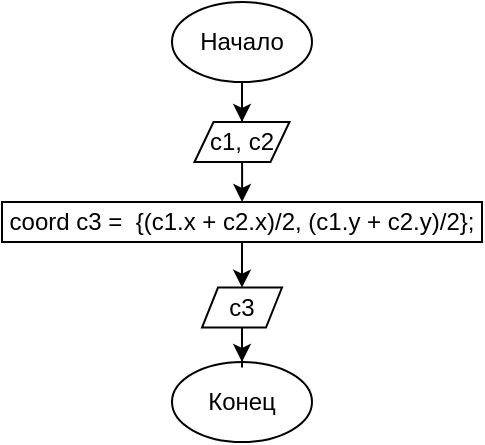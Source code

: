 <mxfile version="13.1.5" type="device"><diagram id="C5RBs43oDa-KdzZeNtuy" name="Page-1"><mxGraphModel dx="635" dy="281" grid="1" gridSize="10" guides="1" tooltips="1" connect="1" arrows="1" fold="1" page="1" pageScale="1" pageWidth="827" pageHeight="1169" math="0" shadow="0"><root><mxCell id="WIyWlLk6GJQsqaUBKTNV-0"/><mxCell id="WIyWlLk6GJQsqaUBKTNV-1" parent="WIyWlLk6GJQsqaUBKTNV-0"/><mxCell id="hzRiJR8K_pWHgd44_eGp-496" style="edgeStyle=orthogonalEdgeStyle;rounded=0;orthogonalLoop=1;jettySize=auto;html=1;entryX=0.5;entryY=0;entryDx=0;entryDy=0;" edge="1" parent="WIyWlLk6GJQsqaUBKTNV-1" source="hzRiJR8K_pWHgd44_eGp-397" target="hzRiJR8K_pWHgd44_eGp-495"><mxGeometry relative="1" as="geometry"/></mxCell><mxCell id="hzRiJR8K_pWHgd44_eGp-397" value="Начало" style="ellipse;whiteSpace=wrap;html=1;" vertex="1" parent="WIyWlLk6GJQsqaUBKTNV-1"><mxGeometry x="510" y="30" width="70" height="40" as="geometry"/></mxCell><mxCell id="hzRiJR8K_pWHgd44_eGp-451" value="Конец" style="ellipse;whiteSpace=wrap;html=1;" vertex="1" parent="WIyWlLk6GJQsqaUBKTNV-1"><mxGeometry x="510" y="210" width="70" height="40" as="geometry"/></mxCell><mxCell id="hzRiJR8K_pWHgd44_eGp-499" style="edgeStyle=orthogonalEdgeStyle;rounded=0;orthogonalLoop=1;jettySize=auto;html=1;" edge="1" parent="WIyWlLk6GJQsqaUBKTNV-1" source="hzRiJR8K_pWHgd44_eGp-495" target="hzRiJR8K_pWHgd44_eGp-498"><mxGeometry relative="1" as="geometry"/></mxCell><mxCell id="hzRiJR8K_pWHgd44_eGp-495" value="c1, c2" style="shape=parallelogram;perimeter=parallelogramPerimeter;whiteSpace=wrap;html=1;fontFamily=Helvetica;fontSize=12;fontColor=#000000;align=center;strokeColor=#000000;fillColor=#ffffff;" vertex="1" parent="WIyWlLk6GJQsqaUBKTNV-1"><mxGeometry x="521.25" y="90" width="47.5" height="20" as="geometry"/></mxCell><mxCell id="hzRiJR8K_pWHgd44_eGp-510" style="edgeStyle=orthogonalEdgeStyle;rounded=0;orthogonalLoop=1;jettySize=auto;html=1;entryX=0.5;entryY=0;entryDx=0;entryDy=0;" edge="1" parent="WIyWlLk6GJQsqaUBKTNV-1" source="hzRiJR8K_pWHgd44_eGp-498" target="hzRiJR8K_pWHgd44_eGp-506"><mxGeometry relative="1" as="geometry"/></mxCell><mxCell id="hzRiJR8K_pWHgd44_eGp-498" value="coord c3 =&amp;nbsp; {(c1.x + c2.x)/2, (c1.y + c2.y)/2};" style="rounded=0;whiteSpace=wrap;html=1;" vertex="1" parent="WIyWlLk6GJQsqaUBKTNV-1"><mxGeometry x="425" y="130" width="240" height="20" as="geometry"/></mxCell><mxCell id="hzRiJR8K_pWHgd44_eGp-511" style="edgeStyle=orthogonalEdgeStyle;rounded=0;orthogonalLoop=1;jettySize=auto;html=1;entryX=0.5;entryY=0;entryDx=0;entryDy=0;" edge="1" parent="WIyWlLk6GJQsqaUBKTNV-1" source="hzRiJR8K_pWHgd44_eGp-506" target="hzRiJR8K_pWHgd44_eGp-451"><mxGeometry relative="1" as="geometry"/></mxCell><mxCell id="hzRiJR8K_pWHgd44_eGp-506" value="c3" style="shape=parallelogram;perimeter=parallelogramPerimeter;whiteSpace=wrap;html=1;" vertex="1" parent="WIyWlLk6GJQsqaUBKTNV-1"><mxGeometry x="525" y="172.81" width="40" height="20" as="geometry"/></mxCell></root></mxGraphModel></diagram></mxfile>